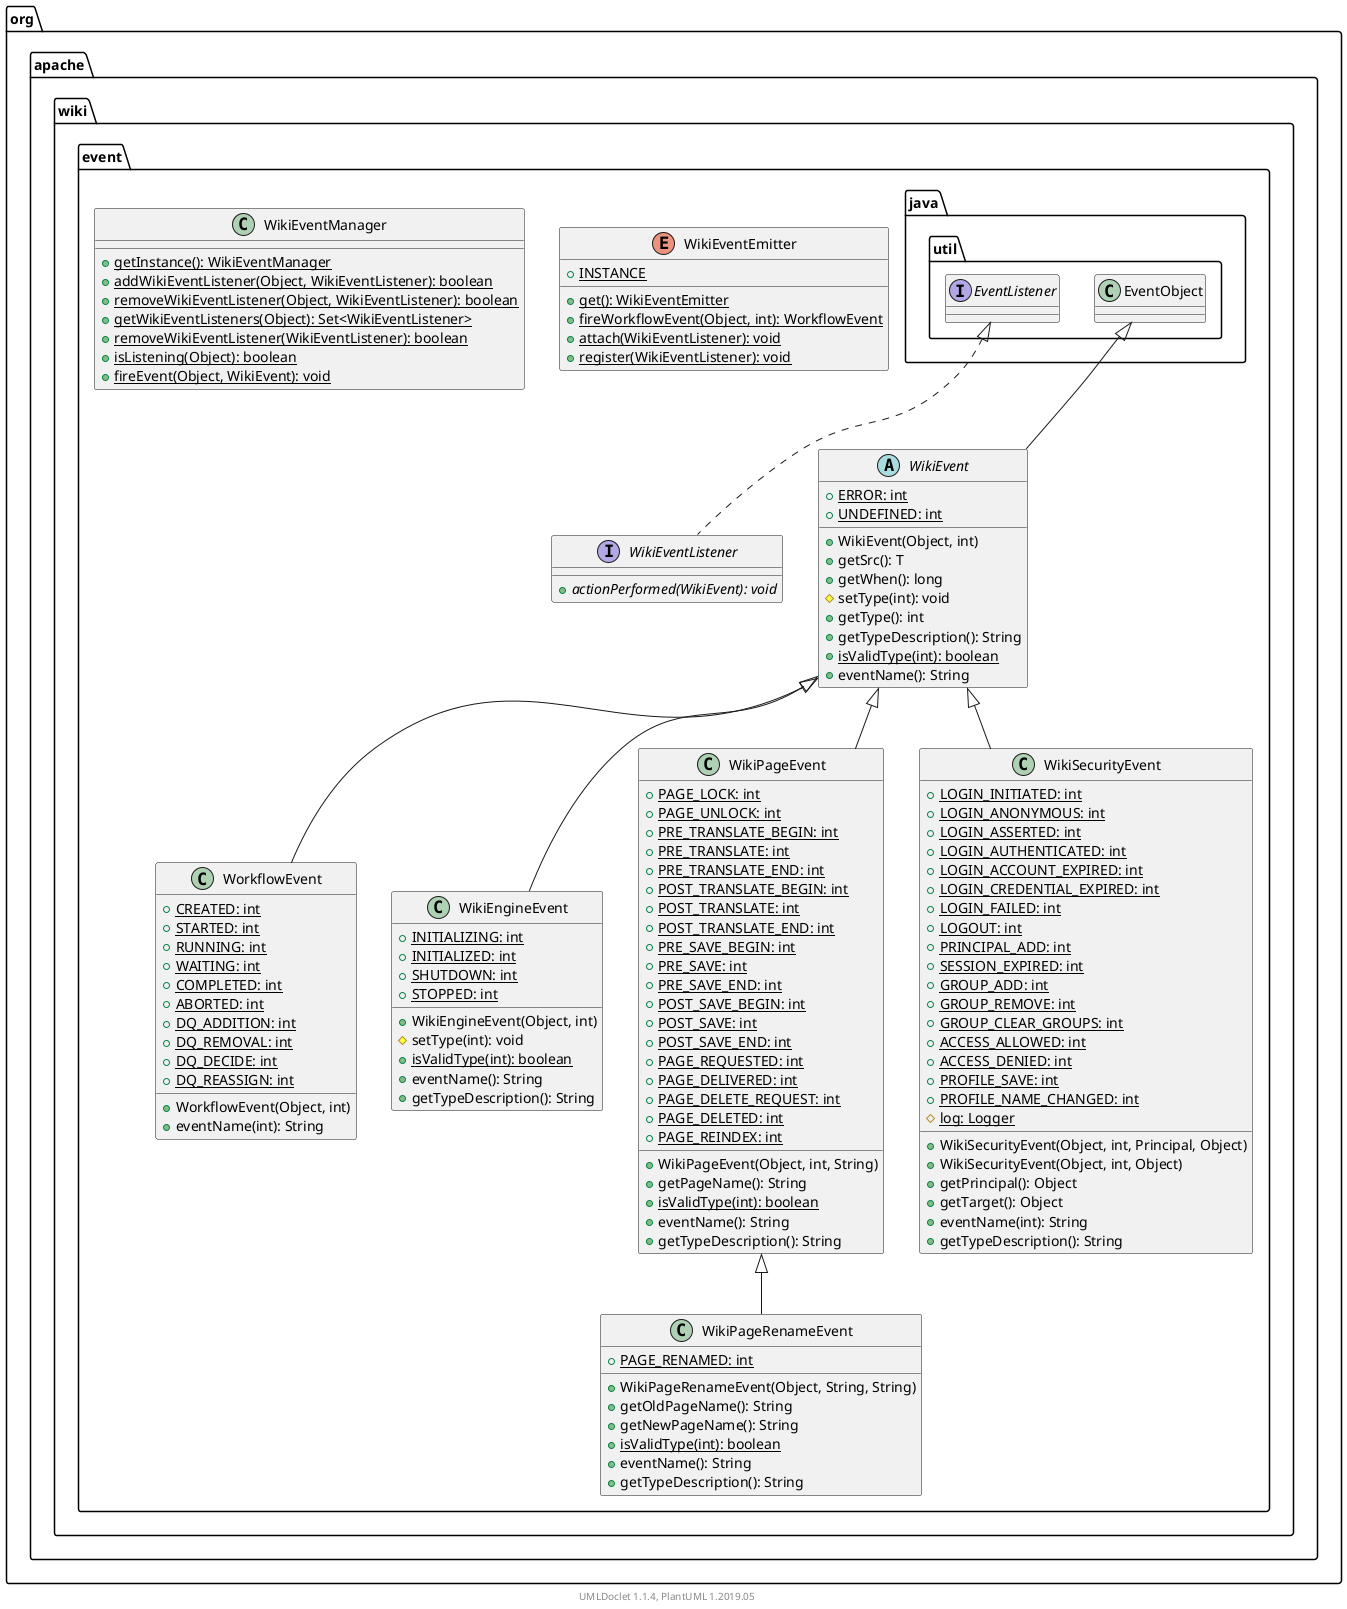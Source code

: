 @startuml

    namespace org.apache.wiki.event {

        enum WikiEventEmitter [[WikiEventEmitter.html]] {
            {static} +INSTANCE
            {static} +get(): WikiEventEmitter
            {static} +fireWorkflowEvent(Object, int): WorkflowEvent
            {static} +attach(WikiEventListener): void
            {static} +register(WikiEventListener): void
        }

        class WikiPageRenameEvent [[WikiPageRenameEvent.html]] {
            {static} +PAGE_RENAMED: int
            +WikiPageRenameEvent(Object, String, String)
            +getOldPageName(): String
            +getNewPageName(): String
            {static} +isValidType(int): boolean
            +eventName(): String
            +getTypeDescription(): String
        }

        interface WikiEventListener [[WikiEventListener.html]] {
            {abstract} +actionPerformed(WikiEvent): void
        }

        class WorkflowEvent [[WorkflowEvent.html]] {
            {static} +CREATED: int
            {static} +STARTED: int
            {static} +RUNNING: int
            {static} +WAITING: int
            {static} +COMPLETED: int
            {static} +ABORTED: int
            {static} +DQ_ADDITION: int
            {static} +DQ_REMOVAL: int
            {static} +DQ_DECIDE: int
            {static} +DQ_REASSIGN: int
            +WorkflowEvent(Object, int)
            +eventName(int): String
        }

        class WikiEngineEvent [[WikiEngineEvent.html]] {
            {static} +INITIALIZING: int
            {static} +INITIALIZED: int
            {static} +SHUTDOWN: int
            {static} +STOPPED: int
            +WikiEngineEvent(Object, int)
            #setType(int): void
            {static} +isValidType(int): boolean
            +eventName(): String
            +getTypeDescription(): String
        }

        class WikiPageEvent [[WikiPageEvent.html]] {
            {static} +PAGE_LOCK: int
            {static} +PAGE_UNLOCK: int
            {static} +PRE_TRANSLATE_BEGIN: int
            {static} +PRE_TRANSLATE: int
            {static} +PRE_TRANSLATE_END: int
            {static} +POST_TRANSLATE_BEGIN: int
            {static} +POST_TRANSLATE: int
            {static} +POST_TRANSLATE_END: int
            {static} +PRE_SAVE_BEGIN: int
            {static} +PRE_SAVE: int
            {static} +PRE_SAVE_END: int
            {static} +POST_SAVE_BEGIN: int
            {static} +POST_SAVE: int
            {static} +POST_SAVE_END: int
            {static} +PAGE_REQUESTED: int
            {static} +PAGE_DELIVERED: int
            {static} +PAGE_DELETE_REQUEST: int
            {static} +PAGE_DELETED: int
            {static} +PAGE_REINDEX: int
            +WikiPageEvent(Object, int, String)
            +getPageName(): String
            {static} +isValidType(int): boolean
            +eventName(): String
            +getTypeDescription(): String
        }

        abstract class WikiEvent [[WikiEvent.html]] {
            {static} +ERROR: int
            {static} +UNDEFINED: int
            +WikiEvent(Object, int)
            +getSrc(): T
            +getWhen(): long
            #setType(int): void
            +getType(): int
            +getTypeDescription(): String
            {static} +isValidType(int): boolean
            +eventName(): String
        }

        class WikiEventManager [[WikiEventManager.html]] {
            {static} +getInstance(): WikiEventManager
            {static} +addWikiEventListener(Object, WikiEventListener): boolean
            {static} +removeWikiEventListener(Object, WikiEventListener): boolean
            {static} +getWikiEventListeners(Object): Set<WikiEventListener>
            {static} +removeWikiEventListener(WikiEventListener): boolean
            {static} +isListening(Object): boolean
            {static} +fireEvent(Object, WikiEvent): void
        }

        class WikiSecurityEvent [[WikiSecurityEvent.html]] {
            {static} +LOGIN_INITIATED: int
            {static} +LOGIN_ANONYMOUS: int
            {static} +LOGIN_ASSERTED: int
            {static} +LOGIN_AUTHENTICATED: int
            {static} +LOGIN_ACCOUNT_EXPIRED: int
            {static} +LOGIN_CREDENTIAL_EXPIRED: int
            {static} +LOGIN_FAILED: int
            {static} +LOGOUT: int
            {static} +PRINCIPAL_ADD: int
            {static} +SESSION_EXPIRED: int
            {static} +GROUP_ADD: int
            {static} +GROUP_REMOVE: int
            {static} +GROUP_CLEAR_GROUPS: int
            {static} +ACCESS_ALLOWED: int
            {static} +ACCESS_DENIED: int
            {static} +PROFILE_SAVE: int
            {static} +PROFILE_NAME_CHANGED: int
            {static} #log: Logger
            +WikiSecurityEvent(Object, int, Principal, Object)
            +WikiSecurityEvent(Object, int, Object)
            +getPrincipal(): Object
            +getTarget(): Object
            +eventName(int): String
            +getTypeDescription(): String
        }

        WikiPageEvent <|-- WikiPageRenameEvent

        interface java.util.EventListener
        java.util.EventListener <|.. WikiEventListener

        WikiEvent <|-- WorkflowEvent

        WikiEvent <|-- WikiEngineEvent

        WikiEvent <|-- WikiPageEvent

        class java.util.EventObject
        java.util.EventObject <|-- WikiEvent

        WikiEvent <|-- WikiSecurityEvent

    }


    center footer UMLDoclet 1.1.4, PlantUML 1.2019.05
@enduml
